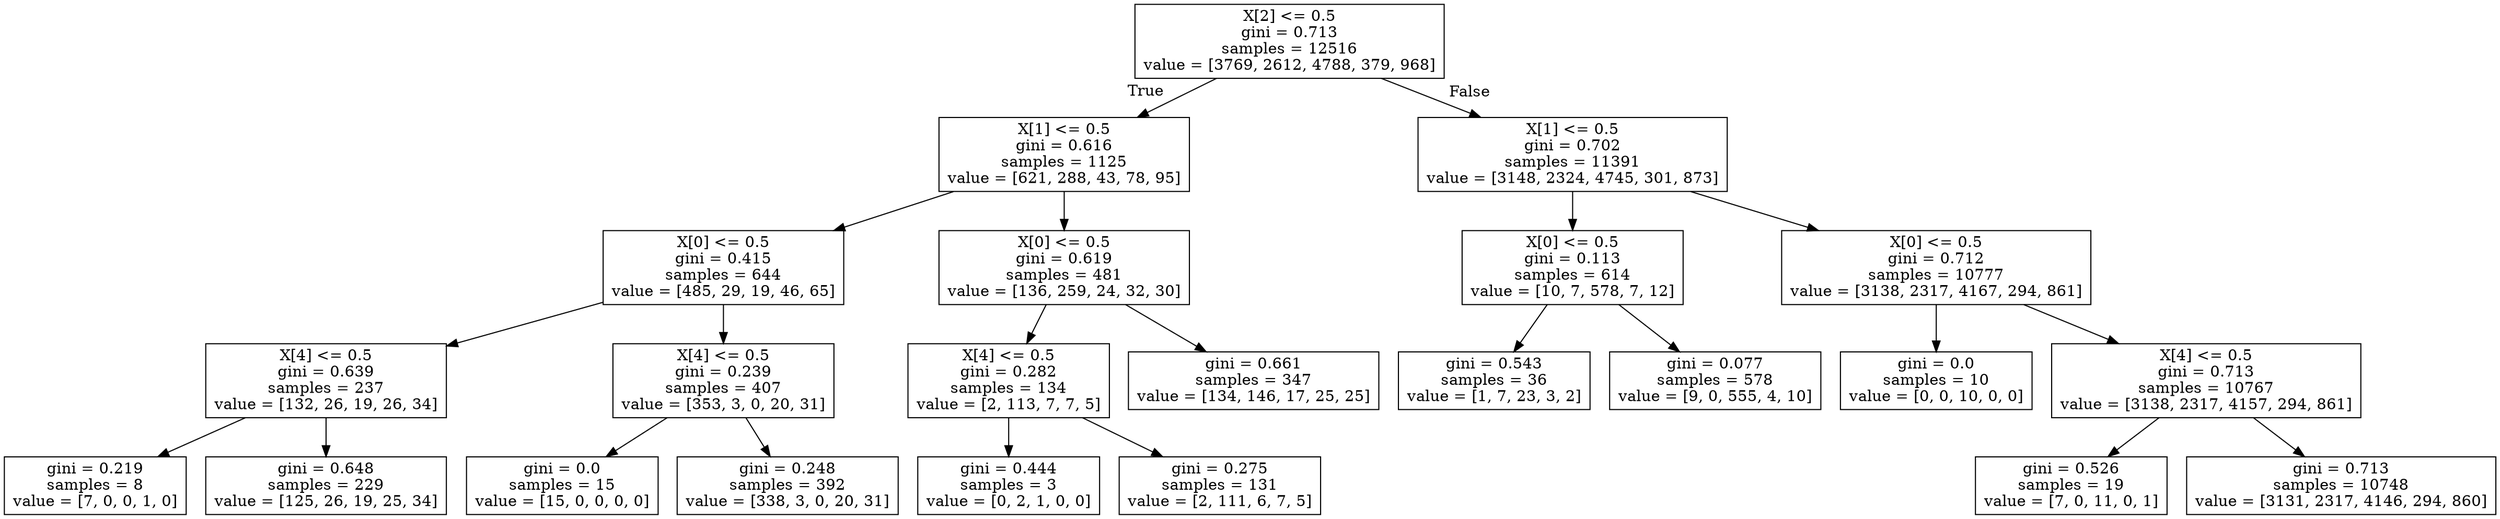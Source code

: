 digraph Tree {
node [shape=box] ;
0 [label="X[2] <= 0.5\ngini = 0.713\nsamples = 12516\nvalue = [3769, 2612, 4788, 379, 968]"] ;
1 [label="X[1] <= 0.5\ngini = 0.616\nsamples = 1125\nvalue = [621, 288, 43, 78, 95]"] ;
0 -> 1 [labeldistance=2.5, labelangle=45, headlabel="True"] ;
2 [label="X[0] <= 0.5\ngini = 0.415\nsamples = 644\nvalue = [485, 29, 19, 46, 65]"] ;
1 -> 2 ;
3 [label="X[4] <= 0.5\ngini = 0.639\nsamples = 237\nvalue = [132, 26, 19, 26, 34]"] ;
2 -> 3 ;
4 [label="gini = 0.219\nsamples = 8\nvalue = [7, 0, 0, 1, 0]"] ;
3 -> 4 ;
5 [label="gini = 0.648\nsamples = 229\nvalue = [125, 26, 19, 25, 34]"] ;
3 -> 5 ;
6 [label="X[4] <= 0.5\ngini = 0.239\nsamples = 407\nvalue = [353, 3, 0, 20, 31]"] ;
2 -> 6 ;
7 [label="gini = 0.0\nsamples = 15\nvalue = [15, 0, 0, 0, 0]"] ;
6 -> 7 ;
8 [label="gini = 0.248\nsamples = 392\nvalue = [338, 3, 0, 20, 31]"] ;
6 -> 8 ;
9 [label="X[0] <= 0.5\ngini = 0.619\nsamples = 481\nvalue = [136, 259, 24, 32, 30]"] ;
1 -> 9 ;
10 [label="X[4] <= 0.5\ngini = 0.282\nsamples = 134\nvalue = [2, 113, 7, 7, 5]"] ;
9 -> 10 ;
11 [label="gini = 0.444\nsamples = 3\nvalue = [0, 2, 1, 0, 0]"] ;
10 -> 11 ;
12 [label="gini = 0.275\nsamples = 131\nvalue = [2, 111, 6, 7, 5]"] ;
10 -> 12 ;
13 [label="gini = 0.661\nsamples = 347\nvalue = [134, 146, 17, 25, 25]"] ;
9 -> 13 ;
14 [label="X[1] <= 0.5\ngini = 0.702\nsamples = 11391\nvalue = [3148, 2324, 4745, 301, 873]"] ;
0 -> 14 [labeldistance=2.5, labelangle=-45, headlabel="False"] ;
15 [label="X[0] <= 0.5\ngini = 0.113\nsamples = 614\nvalue = [10, 7, 578, 7, 12]"] ;
14 -> 15 ;
16 [label="gini = 0.543\nsamples = 36\nvalue = [1, 7, 23, 3, 2]"] ;
15 -> 16 ;
17 [label="gini = 0.077\nsamples = 578\nvalue = [9, 0, 555, 4, 10]"] ;
15 -> 17 ;
18 [label="X[0] <= 0.5\ngini = 0.712\nsamples = 10777\nvalue = [3138, 2317, 4167, 294, 861]"] ;
14 -> 18 ;
19 [label="gini = 0.0\nsamples = 10\nvalue = [0, 0, 10, 0, 0]"] ;
18 -> 19 ;
20 [label="X[4] <= 0.5\ngini = 0.713\nsamples = 10767\nvalue = [3138, 2317, 4157, 294, 861]"] ;
18 -> 20 ;
21 [label="gini = 0.526\nsamples = 19\nvalue = [7, 0, 11, 0, 1]"] ;
20 -> 21 ;
22 [label="gini = 0.713\nsamples = 10748\nvalue = [3131, 2317, 4146, 294, 860]"] ;
20 -> 22 ;
}